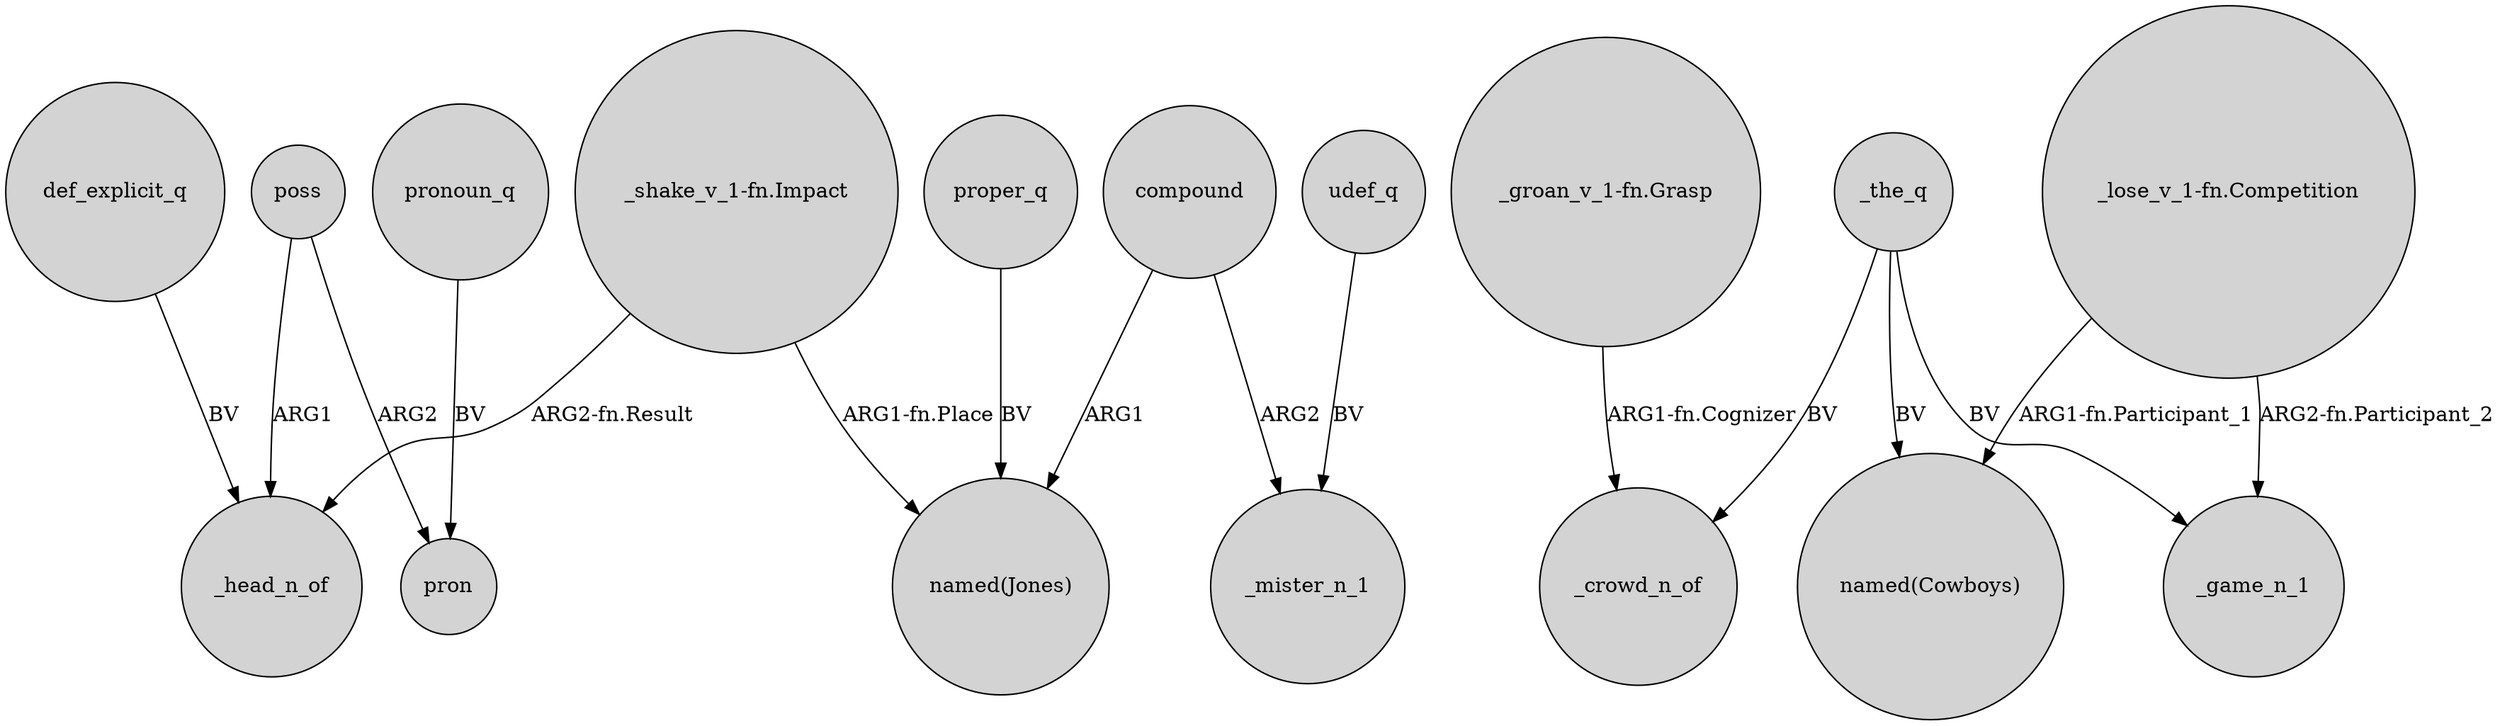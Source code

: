 digraph {
	node [shape=circle style=filled]
	"_shake_v_1-fn.Impact" -> _head_n_of [label="ARG2-fn.Result"]
	def_explicit_q -> _head_n_of [label=BV]
	poss -> _head_n_of [label=ARG1]
	compound -> _mister_n_1 [label=ARG2]
	udef_q -> _mister_n_1 [label=BV]
	compound -> "named(Jones)" [label=ARG1]
	_the_q -> _game_n_1 [label=BV]
	proper_q -> "named(Jones)" [label=BV]
	"_lose_v_1-fn.Competition" -> "named(Cowboys)" [label="ARG1-fn.Participant_1"]
	"_groan_v_1-fn.Grasp" -> _crowd_n_of [label="ARG1-fn.Cognizer"]
	pronoun_q -> pron [label=BV]
	"_shake_v_1-fn.Impact" -> "named(Jones)" [label="ARG1-fn.Place"]
	_the_q -> _crowd_n_of [label=BV]
	"_lose_v_1-fn.Competition" -> _game_n_1 [label="ARG2-fn.Participant_2"]
	poss -> pron [label=ARG2]
	_the_q -> "named(Cowboys)" [label=BV]
}
